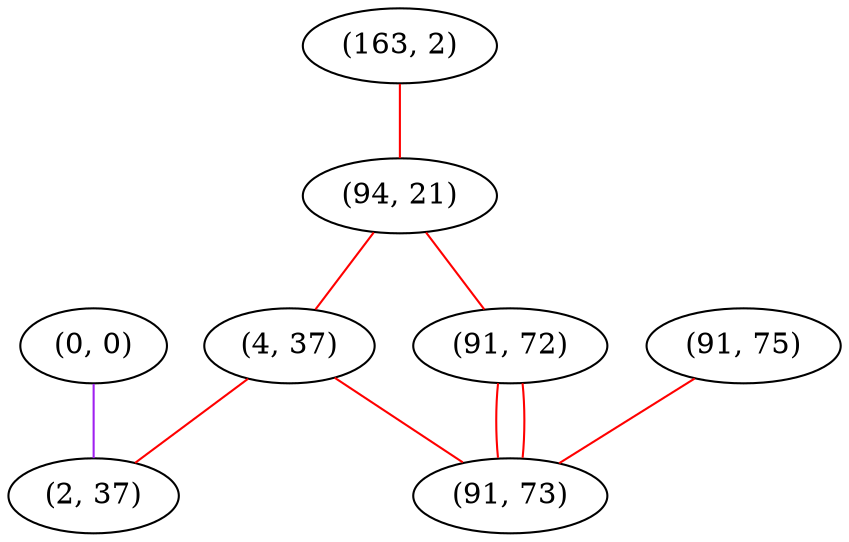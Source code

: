 graph "" {
"(163, 2)";
"(0, 0)";
"(94, 21)";
"(4, 37)";
"(91, 75)";
"(91, 72)";
"(2, 37)";
"(91, 73)";
"(163, 2)" -- "(94, 21)"  [color=red, key=0, weight=1];
"(0, 0)" -- "(2, 37)"  [color=purple, key=0, weight=4];
"(94, 21)" -- "(4, 37)"  [color=red, key=0, weight=1];
"(94, 21)" -- "(91, 72)"  [color=red, key=0, weight=1];
"(4, 37)" -- "(2, 37)"  [color=red, key=0, weight=1];
"(4, 37)" -- "(91, 73)"  [color=red, key=0, weight=1];
"(91, 75)" -- "(91, 73)"  [color=red, key=0, weight=1];
"(91, 72)" -- "(91, 73)"  [color=red, key=0, weight=1];
"(91, 72)" -- "(91, 73)"  [color=red, key=1, weight=1];
}
